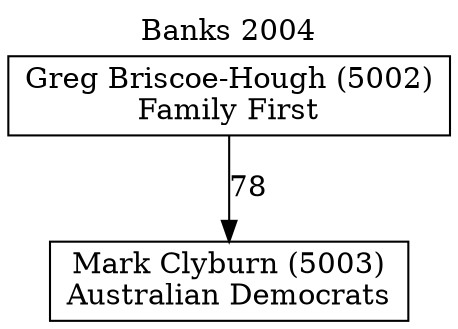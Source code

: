 // House preference flow
digraph "Mark Clyburn (5003)_Banks_2004" {
	graph [label="Banks 2004" labelloc=t mclimit=10]
	node [shape=box]
	"Mark Clyburn (5003)" [label="Mark Clyburn (5003)
Australian Democrats"]
	"Greg Briscoe-Hough (5002)" [label="Greg Briscoe-Hough (5002)
Family First"]
	"Greg Briscoe-Hough (5002)" -> "Mark Clyburn (5003)" [label=78]
}
